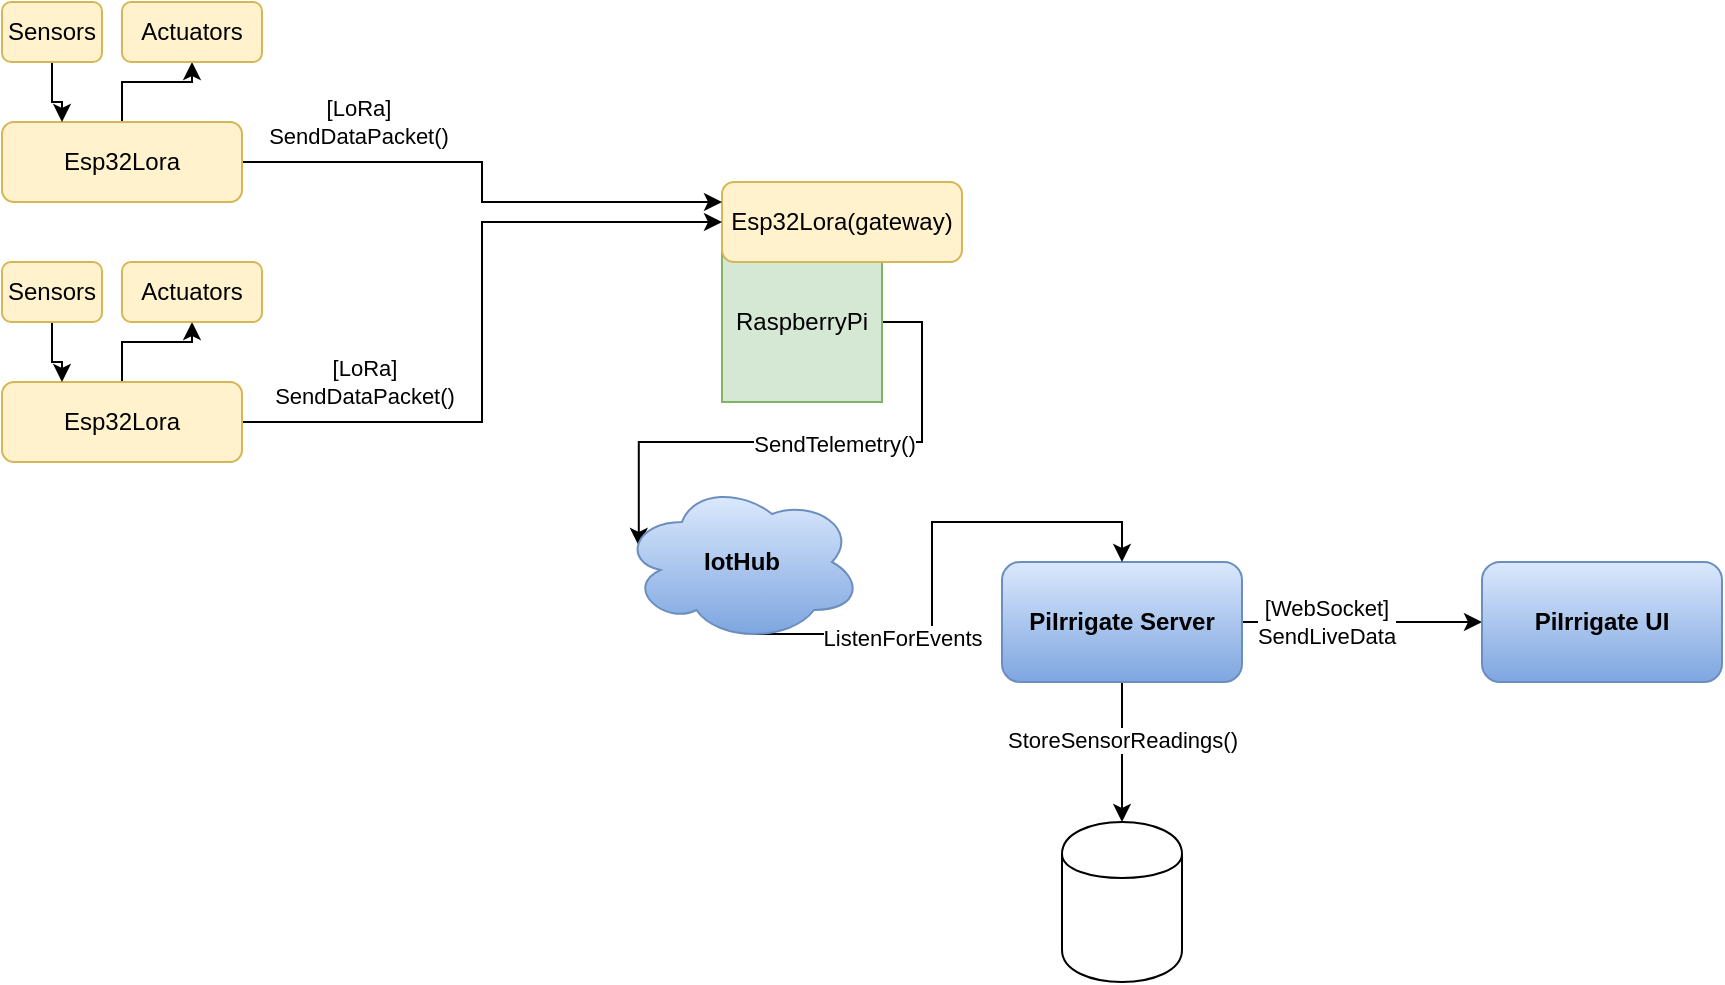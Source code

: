 <mxfile version="24.7.8" pages="3">
  <diagram name="DataPath" id="0f6XKGxedBP4Awru-HBC">
    <mxGraphModel dx="1195" dy="797" grid="1" gridSize="10" guides="1" tooltips="1" connect="1" arrows="1" fold="1" page="1" pageScale="1" pageWidth="850" pageHeight="1100" math="0" shadow="0">
      <root>
        <mxCell id="0" />
        <mxCell id="1" parent="0" />
        <mxCell id="ZpLR9I8Cv_IdCXMNjZ60-39" value="" style="edgeStyle=orthogonalEdgeStyle;rounded=0;orthogonalLoop=1;jettySize=auto;html=1;" edge="1" parent="1" source="ZpLR9I8Cv_IdCXMNjZ60-33" target="ZpLR9I8Cv_IdCXMNjZ60-38">
          <mxGeometry relative="1" as="geometry" />
        </mxCell>
        <mxCell id="ZpLR9I8Cv_IdCXMNjZ60-40" value="StoreSensorReadings()" style="edgeLabel;html=1;align=center;verticalAlign=middle;resizable=0;points=[];" vertex="1" connectable="0" parent="ZpLR9I8Cv_IdCXMNjZ60-39">
          <mxGeometry x="-0.174" relative="1" as="geometry">
            <mxPoint as="offset" />
          </mxGeometry>
        </mxCell>
        <mxCell id="ZpLR9I8Cv_IdCXMNjZ60-41" style="edgeStyle=orthogonalEdgeStyle;rounded=0;orthogonalLoop=1;jettySize=auto;html=1;exitX=1;exitY=0.5;exitDx=0;exitDy=0;entryX=0;entryY=0.5;entryDx=0;entryDy=0;" edge="1" parent="1" source="ZpLR9I8Cv_IdCXMNjZ60-33" target="ZpLR9I8Cv_IdCXMNjZ60-43">
          <mxGeometry relative="1" as="geometry">
            <mxPoint x="890" y="220" as="targetPoint" />
          </mxGeometry>
        </mxCell>
        <mxCell id="ZpLR9I8Cv_IdCXMNjZ60-44" value="[WebSocket]&lt;div&gt;SendLiveData&lt;/div&gt;" style="edgeLabel;html=1;align=center;verticalAlign=middle;resizable=0;points=[];" vertex="1" connectable="0" parent="ZpLR9I8Cv_IdCXMNjZ60-41">
          <mxGeometry x="-0.303" relative="1" as="geometry">
            <mxPoint as="offset" />
          </mxGeometry>
        </mxCell>
        <mxCell id="ZpLR9I8Cv_IdCXMNjZ60-33" value="&lt;b&gt;PiIrrigate Server&lt;/b&gt;" style="rounded=1;whiteSpace=wrap;html=1;fillColor=#dae8fc;gradientColor=#7ea6e0;strokeColor=#6c8ebf;" vertex="1" parent="1">
          <mxGeometry x="580" y="300" width="120" height="60" as="geometry" />
        </mxCell>
        <mxCell id="ZpLR9I8Cv_IdCXMNjZ60-31" style="edgeStyle=orthogonalEdgeStyle;rounded=0;orthogonalLoop=1;jettySize=auto;html=1;exitX=1;exitY=0.5;exitDx=0;exitDy=0;entryX=0.07;entryY=0.4;entryDx=0;entryDy=0;entryPerimeter=0;" edge="1" parent="1" source="ZpLR9I8Cv_IdCXMNjZ60-1" target="ZpLR9I8Cv_IdCXMNjZ60-32">
          <mxGeometry relative="1" as="geometry">
            <mxPoint x="720.0" y="160.31" as="targetPoint" />
          </mxGeometry>
        </mxCell>
        <mxCell id="ZpLR9I8Cv_IdCXMNjZ60-35" value="SendTelemetry()" style="edgeLabel;html=1;align=center;verticalAlign=middle;resizable=0;points=[];" vertex="1" connectable="0" parent="ZpLR9I8Cv_IdCXMNjZ60-31">
          <mxGeometry x="-0.089" y="1" relative="1" as="geometry">
            <mxPoint as="offset" />
          </mxGeometry>
        </mxCell>
        <mxCell id="ZpLR9I8Cv_IdCXMNjZ60-1" value="RaspberryPi" style="whiteSpace=wrap;html=1;aspect=fixed;fillColor=#d5e8d4;strokeColor=#82b366;" vertex="1" parent="1">
          <mxGeometry x="440" y="140" width="80" height="80" as="geometry" />
        </mxCell>
        <mxCell id="ZpLR9I8Cv_IdCXMNjZ60-4" value="Esp32Lora(gateway)" style="rounded=1;whiteSpace=wrap;html=1;fillColor=#fff2cc;strokeColor=#d6b656;" vertex="1" parent="1">
          <mxGeometry x="440" y="110" width="120" height="40" as="geometry" />
        </mxCell>
        <mxCell id="ZpLR9I8Cv_IdCXMNjZ60-12" value="" style="edgeStyle=orthogonalEdgeStyle;rounded=0;orthogonalLoop=1;jettySize=auto;html=1;" edge="1" parent="1" source="ZpLR9I8Cv_IdCXMNjZ60-5" target="ZpLR9I8Cv_IdCXMNjZ60-11">
          <mxGeometry relative="1" as="geometry" />
        </mxCell>
        <mxCell id="ZpLR9I8Cv_IdCXMNjZ60-29" style="edgeStyle=orthogonalEdgeStyle;rounded=0;orthogonalLoop=1;jettySize=auto;html=1;exitX=1;exitY=0.5;exitDx=0;exitDy=0;entryX=0;entryY=0.25;entryDx=0;entryDy=0;" edge="1" parent="1" source="ZpLR9I8Cv_IdCXMNjZ60-5" target="ZpLR9I8Cv_IdCXMNjZ60-4">
          <mxGeometry relative="1" as="geometry" />
        </mxCell>
        <mxCell id="ZpLR9I8Cv_IdCXMNjZ60-30" value="[LoRa]&lt;br&gt;SendDataPacket()" style="edgeLabel;html=1;align=center;verticalAlign=middle;resizable=0;points=[];" vertex="1" connectable="0" parent="ZpLR9I8Cv_IdCXMNjZ60-29">
          <mxGeometry x="-0.554" relative="1" as="geometry">
            <mxPoint y="-20" as="offset" />
          </mxGeometry>
        </mxCell>
        <mxCell id="ZpLR9I8Cv_IdCXMNjZ60-5" value="Esp32Lora" style="rounded=1;whiteSpace=wrap;html=1;fillColor=#fff2cc;strokeColor=#d6b656;" vertex="1" parent="1">
          <mxGeometry x="80" y="80" width="120" height="40" as="geometry" />
        </mxCell>
        <mxCell id="ZpLR9I8Cv_IdCXMNjZ60-21" style="edgeStyle=orthogonalEdgeStyle;rounded=0;orthogonalLoop=1;jettySize=auto;html=1;entryX=0.25;entryY=0;entryDx=0;entryDy=0;" edge="1" parent="1" source="ZpLR9I8Cv_IdCXMNjZ60-7" target="ZpLR9I8Cv_IdCXMNjZ60-5">
          <mxGeometry relative="1" as="geometry" />
        </mxCell>
        <mxCell id="ZpLR9I8Cv_IdCXMNjZ60-7" value="Sensors" style="rounded=1;whiteSpace=wrap;html=1;fillColor=#fff2cc;strokeColor=#d6b656;" vertex="1" parent="1">
          <mxGeometry x="80" y="20" width="50" height="30" as="geometry" />
        </mxCell>
        <mxCell id="ZpLR9I8Cv_IdCXMNjZ60-11" value="Actuators" style="rounded=1;whiteSpace=wrap;html=1;fillColor=#fff2cc;strokeColor=#d6b656;" vertex="1" parent="1">
          <mxGeometry x="140" y="20" width="70" height="30" as="geometry" />
        </mxCell>
        <mxCell id="ZpLR9I8Cv_IdCXMNjZ60-22" value="" style="edgeStyle=orthogonalEdgeStyle;rounded=0;orthogonalLoop=1;jettySize=auto;html=1;" edge="1" parent="1" source="ZpLR9I8Cv_IdCXMNjZ60-23" target="ZpLR9I8Cv_IdCXMNjZ60-26">
          <mxGeometry relative="1" as="geometry" />
        </mxCell>
        <mxCell id="ZpLR9I8Cv_IdCXMNjZ60-27" style="edgeStyle=orthogonalEdgeStyle;rounded=0;orthogonalLoop=1;jettySize=auto;html=1;entryX=0;entryY=0.5;entryDx=0;entryDy=0;" edge="1" parent="1" source="ZpLR9I8Cv_IdCXMNjZ60-23" target="ZpLR9I8Cv_IdCXMNjZ60-4">
          <mxGeometry relative="1" as="geometry" />
        </mxCell>
        <mxCell id="ZpLR9I8Cv_IdCXMNjZ60-28" value="[LoRa]&lt;br&gt;SendDataPacket()" style="edgeLabel;html=1;align=center;verticalAlign=middle;resizable=0;points=[];" vertex="1" connectable="0" parent="ZpLR9I8Cv_IdCXMNjZ60-27">
          <mxGeometry x="-0.416" y="1" relative="1" as="geometry">
            <mxPoint x="-39" y="-19" as="offset" />
          </mxGeometry>
        </mxCell>
        <mxCell id="ZpLR9I8Cv_IdCXMNjZ60-23" value="Esp32Lora" style="rounded=1;whiteSpace=wrap;html=1;fillColor=#fff2cc;strokeColor=#d6b656;" vertex="1" parent="1">
          <mxGeometry x="80" y="210" width="120" height="40" as="geometry" />
        </mxCell>
        <mxCell id="ZpLR9I8Cv_IdCXMNjZ60-24" style="edgeStyle=orthogonalEdgeStyle;rounded=0;orthogonalLoop=1;jettySize=auto;html=1;entryX=0.25;entryY=0;entryDx=0;entryDy=0;" edge="1" parent="1" source="ZpLR9I8Cv_IdCXMNjZ60-25" target="ZpLR9I8Cv_IdCXMNjZ60-23">
          <mxGeometry relative="1" as="geometry" />
        </mxCell>
        <mxCell id="ZpLR9I8Cv_IdCXMNjZ60-25" value="Sensors" style="rounded=1;whiteSpace=wrap;html=1;fillColor=#fff2cc;strokeColor=#d6b656;" vertex="1" parent="1">
          <mxGeometry x="80" y="150" width="50" height="30" as="geometry" />
        </mxCell>
        <mxCell id="ZpLR9I8Cv_IdCXMNjZ60-26" value="Actuators" style="rounded=1;whiteSpace=wrap;html=1;fillColor=#fff2cc;strokeColor=#d6b656;" vertex="1" parent="1">
          <mxGeometry x="140" y="150" width="70" height="30" as="geometry" />
        </mxCell>
        <mxCell id="ZpLR9I8Cv_IdCXMNjZ60-36" style="edgeStyle=orthogonalEdgeStyle;rounded=0;orthogonalLoop=1;jettySize=auto;html=1;exitX=0.55;exitY=0.95;exitDx=0;exitDy=0;exitPerimeter=0;entryX=0.5;entryY=0;entryDx=0;entryDy=0;" edge="1" parent="1" source="ZpLR9I8Cv_IdCXMNjZ60-32" target="ZpLR9I8Cv_IdCXMNjZ60-33">
          <mxGeometry relative="1" as="geometry" />
        </mxCell>
        <mxCell id="ZpLR9I8Cv_IdCXMNjZ60-37" value="ListenForEvents" style="edgeLabel;html=1;align=center;verticalAlign=middle;resizable=0;points=[];" vertex="1" connectable="0" parent="ZpLR9I8Cv_IdCXMNjZ60-36">
          <mxGeometry x="-0.431" y="-2" relative="1" as="geometry">
            <mxPoint as="offset" />
          </mxGeometry>
        </mxCell>
        <mxCell id="ZpLR9I8Cv_IdCXMNjZ60-32" value="&lt;b&gt;IotHub&lt;/b&gt;" style="ellipse;shape=cloud;whiteSpace=wrap;html=1;fillColor=#dae8fc;gradientColor=#7ea6e0;strokeColor=#6c8ebf;" vertex="1" parent="1">
          <mxGeometry x="390" y="260" width="120" height="80" as="geometry" />
        </mxCell>
        <mxCell id="ZpLR9I8Cv_IdCXMNjZ60-38" value="" style="shape=cylinder;whiteSpace=wrap;html=1;boundedLbl=1;backgroundOutline=1;" vertex="1" parent="1">
          <mxGeometry x="610" y="430" width="60" height="80" as="geometry" />
        </mxCell>
        <mxCell id="ZpLR9I8Cv_IdCXMNjZ60-43" value="&lt;b&gt;PiIrrigate UI&lt;/b&gt;" style="rounded=1;whiteSpace=wrap;html=1;fillColor=#dae8fc;gradientColor=#7ea6e0;strokeColor=#6c8ebf;" vertex="1" parent="1">
          <mxGeometry x="820" y="300" width="120" height="60" as="geometry" />
        </mxCell>
      </root>
    </mxGraphModel>
  </diagram>
  <diagram id="ODJV30kucXAU56rJYxid" name="ZoneRegistration">
    <mxGraphModel dx="989" dy="659" grid="1" gridSize="10" guides="1" tooltips="1" connect="1" arrows="1" fold="1" page="1" pageScale="1" pageWidth="850" pageHeight="1100" math="0" shadow="0">
      <root>
        <mxCell id="0" />
        <mxCell id="1" parent="0" />
        <mxCell id="Yppx4VbIuqTMkoTGxLhP-7" value="" style="rounded=0;whiteSpace=wrap;html=1;dashed=1;dashPattern=8 8;fillColor=none;" vertex="1" parent="1">
          <mxGeometry y="240" width="850" height="640" as="geometry" />
        </mxCell>
        <mxCell id="0mr86en396a7a5qwH0aQ-15" value="" style="rounded=0;whiteSpace=wrap;html=1;fillColor=none;" vertex="1" parent="1">
          <mxGeometry x="70" y="400" width="430" height="220" as="geometry" />
        </mxCell>
        <mxCell id="Yppx4VbIuqTMkoTGxLhP-4" value="" style="rounded=1;whiteSpace=wrap;html=1;dashed=1;dashPattern=8 8;gradientColor=default;fillColor=none;" vertex="1" parent="1">
          <mxGeometry x="270" y="10" width="380" height="170" as="geometry" />
        </mxCell>
        <mxCell id="C3LCdHDhXXpto2ODknK4-1" value="&lt;h1 style=&quot;margin-top: 0px;&quot;&gt;Zone&lt;/h1&gt;&lt;div&gt;a zone consists of a raspberry Pi module and the connected ESp32 boards. A zone will send data to a single IotHub Device&lt;/div&gt;" style="text;html=1;whiteSpace=wrap;overflow=hidden;rounded=0;" vertex="1" parent="1">
          <mxGeometry x="40" y="30" width="180" height="120" as="geometry" />
        </mxCell>
        <mxCell id="NFq-f6ZKMbxyrq-dp_es-2" value="RaspberryPi" style="whiteSpace=wrap;html=1;aspect=fixed;fillColor=#d5e8d4;strokeColor=#82b366;" vertex="1" parent="1">
          <mxGeometry x="550" y="60" width="80" height="80" as="geometry" />
        </mxCell>
        <mxCell id="Yppx4VbIuqTMkoTGxLhP-1" value="Esp32Lora" style="rounded=1;whiteSpace=wrap;html=1;fillColor=#fff2cc;strokeColor=#d6b656;" vertex="1" parent="1">
          <mxGeometry x="290" y="40" width="120" height="40" as="geometry" />
        </mxCell>
        <mxCell id="Yppx4VbIuqTMkoTGxLhP-2" value="Esp32Lora" style="rounded=1;whiteSpace=wrap;html=1;fillColor=#fff2cc;strokeColor=#d6b656;" vertex="1" parent="1">
          <mxGeometry x="290" y="100" width="120" height="40" as="geometry" />
        </mxCell>
        <mxCell id="Yppx4VbIuqTMkoTGxLhP-3" value="Esp32Lora" style="rounded=1;whiteSpace=wrap;html=1;fillColor=#fff2cc;strokeColor=#d6b656;" vertex="1" parent="1">
          <mxGeometry x="470" y="40" width="120" height="40" as="geometry" />
        </mxCell>
        <mxCell id="Yppx4VbIuqTMkoTGxLhP-10" value="RaspberryPi" style="rounded=0;whiteSpace=wrap;html=1;" vertex="1" parent="1">
          <mxGeometry x="60" y="280" width="120" height="40" as="geometry" />
        </mxCell>
        <mxCell id="Yppx4VbIuqTMkoTGxLhP-12" value="" style="endArrow=none;dashed=1;html=1;rounded=0;entryX=0.5;entryY=1;entryDx=0;entryDy=0;exitX=0.14;exitY=0.999;exitDx=0;exitDy=0;exitPerimeter=0;" edge="1" parent="1" source="Yppx4VbIuqTMkoTGxLhP-7" target="Yppx4VbIuqTMkoTGxLhP-10">
          <mxGeometry width="50" height="50" relative="1" as="geometry">
            <mxPoint x="120" y="570" as="sourcePoint" />
            <mxPoint x="170" y="520" as="targetPoint" />
          </mxGeometry>
        </mxCell>
        <mxCell id="k7PbLRXmUNjTYtFtvm-P-1" value="&lt;b&gt;PiIrrigate Server&lt;/b&gt;" style="rounded=1;whiteSpace=wrap;html=1;fillColor=#dae8fc;gradientColor=#7ea6e0;strokeColor=#6c8ebf;" vertex="1" parent="1">
          <mxGeometry x="380" y="260" width="120" height="60" as="geometry" />
        </mxCell>
        <mxCell id="k7PbLRXmUNjTYtFtvm-P-2" value="" style="endArrow=none;dashed=1;html=1;rounded=0;entryX=0.5;entryY=1;entryDx=0;entryDy=0;exitX=0.14;exitY=0.999;exitDx=0;exitDy=0;exitPerimeter=0;" edge="1" parent="1">
          <mxGeometry width="50" height="50" relative="1" as="geometry">
            <mxPoint x="439.5" y="880" as="sourcePoint" />
            <mxPoint x="440.5" y="321" as="targetPoint" />
          </mxGeometry>
        </mxCell>
        <mxCell id="k7PbLRXmUNjTYtFtvm-P-3" value="" style="endArrow=classic;html=1;rounded=0;" edge="1" parent="1">
          <mxGeometry width="50" height="50" relative="1" as="geometry">
            <mxPoint x="120" y="360" as="sourcePoint" />
            <mxPoint x="440" y="360" as="targetPoint" />
          </mxGeometry>
        </mxCell>
        <mxCell id="k7PbLRXmUNjTYtFtvm-P-4" value="GetIotHubConnectionString()" style="edgeLabel;html=1;align=center;verticalAlign=middle;resizable=0;points=[];" vertex="1" connectable="0" parent="k7PbLRXmUNjTYtFtvm-P-3">
          <mxGeometry x="0.495" y="-1" relative="1" as="geometry">
            <mxPoint x="-69" y="-11" as="offset" />
          </mxGeometry>
        </mxCell>
        <mxCell id="k7PbLRXmUNjTYtFtvm-P-5" value="" style="endArrow=classic;html=1;rounded=0;dashed=1;dashPattern=8 8;" edge="1" parent="1">
          <mxGeometry width="50" height="50" relative="1" as="geometry">
            <mxPoint x="440" y="380" as="sourcePoint" />
            <mxPoint x="120" y="380" as="targetPoint" />
          </mxGeometry>
        </mxCell>
        <mxCell id="k7PbLRXmUNjTYtFtvm-P-6" value="IotHubConnectionString" style="edgeLabel;html=1;align=center;verticalAlign=middle;resizable=0;points=[];" vertex="1" connectable="0" parent="k7PbLRXmUNjTYtFtvm-P-5">
          <mxGeometry x="-0.135" y="1" relative="1" as="geometry">
            <mxPoint x="-22" y="-11" as="offset" />
          </mxGeometry>
        </mxCell>
        <mxCell id="0mr86en396a7a5qwH0aQ-1" value="&lt;b&gt;PiIrrigate UI&lt;/b&gt;" style="rounded=1;whiteSpace=wrap;html=1;fillColor=#dae8fc;gradientColor=#7ea6e0;strokeColor=#6c8ebf;" vertex="1" parent="1">
          <mxGeometry x="710" y="260" width="120" height="60" as="geometry" />
        </mxCell>
        <mxCell id="0mr86en396a7a5qwH0aQ-2" value="" style="endArrow=none;dashed=1;html=1;rounded=0;entryX=0.5;entryY=1;entryDx=0;entryDy=0;exitX=0.14;exitY=0.999;exitDx=0;exitDy=0;exitPerimeter=0;" edge="1" parent="1">
          <mxGeometry width="50" height="50" relative="1" as="geometry">
            <mxPoint x="769.5" y="879" as="sourcePoint" />
            <mxPoint x="770.5" y="320" as="targetPoint" />
          </mxGeometry>
        </mxCell>
        <mxCell id="0mr86en396a7a5qwH0aQ-3" value="" style="endArrow=classic;html=1;rounded=0;" edge="1" parent="1">
          <mxGeometry width="50" height="50" relative="1" as="geometry">
            <mxPoint x="770" y="500" as="sourcePoint" />
            <mxPoint x="440" y="500" as="targetPoint" />
          </mxGeometry>
        </mxCell>
        <mxCell id="0mr86en396a7a5qwH0aQ-4" value="ActivateZone(zoneId)" style="edgeLabel;html=1;align=center;verticalAlign=middle;resizable=0;points=[];" vertex="1" connectable="0" parent="0mr86en396a7a5qwH0aQ-3">
          <mxGeometry x="0.19" y="-1" relative="1" as="geometry">
            <mxPoint x="-3" y="-9" as="offset" />
          </mxGeometry>
        </mxCell>
        <mxCell id="0mr86en396a7a5qwH0aQ-16" value="alt" style="rounded=0;whiteSpace=wrap;html=1;" vertex="1" parent="1">
          <mxGeometry x="70" y="400" width="60" height="30" as="geometry" />
        </mxCell>
        <mxCell id="0mr86en396a7a5qwH0aQ-17" value="activated == false" style="text;html=1;align=center;verticalAlign=middle;whiteSpace=wrap;rounded=0;" vertex="1" parent="1">
          <mxGeometry x="120" y="430" width="110" height="30" as="geometry" />
        </mxCell>
        <mxCell id="0mr86en396a7a5qwH0aQ-18" value="" style="endArrow=none;dashed=1;html=1;rounded=0;entryX=1.003;entryY=0.633;entryDx=0;entryDy=0;entryPerimeter=0;dashPattern=8 8;" edge="1" parent="1" target="0mr86en396a7a5qwH0aQ-15">
          <mxGeometry width="50" height="50" relative="1" as="geometry">
            <mxPoint x="70" y="540" as="sourcePoint" />
            <mxPoint x="120" y="490" as="targetPoint" />
          </mxGeometry>
        </mxCell>
        <mxCell id="0mr86en396a7a5qwH0aQ-21" value="activated == true" style="text;html=1;align=center;verticalAlign=middle;whiteSpace=wrap;rounded=0;" vertex="1" parent="1">
          <mxGeometry x="120" y="545" width="110" height="30" as="geometry" />
        </mxCell>
        <mxCell id="0mr86en396a7a5qwH0aQ-22" value="" style="endArrow=classic;html=1;rounded=0;" edge="1" parent="1">
          <mxGeometry width="50" height="50" relative="1" as="geometry">
            <mxPoint x="120" y="600" as="sourcePoint" />
            <mxPoint x="630" y="600" as="targetPoint" />
          </mxGeometry>
        </mxCell>
        <mxCell id="0mr86en396a7a5qwH0aQ-23" value="SendTelemetryData()" style="edgeLabel;html=1;align=center;verticalAlign=middle;resizable=0;points=[];" vertex="1" connectable="0" parent="0mr86en396a7a5qwH0aQ-22">
          <mxGeometry x="-0.015" y="-2" relative="1" as="geometry">
            <mxPoint x="7" y="-12" as="offset" />
          </mxGeometry>
        </mxCell>
        <mxCell id="esrlOxHoTttiGb2GBbms-1" value="&lt;b&gt;IotHub&lt;/b&gt;" style="ellipse;shape=cloud;whiteSpace=wrap;html=1;fillColor=#dae8fc;gradientColor=#7ea6e0;strokeColor=#6c8ebf;" vertex="1" parent="1">
          <mxGeometry x="560" y="240" width="120" height="80" as="geometry" />
        </mxCell>
        <mxCell id="esrlOxHoTttiGb2GBbms-2" value="" style="endArrow=none;dashed=1;html=1;rounded=0;entryX=0.581;entryY=0.95;entryDx=0;entryDy=0;entryPerimeter=0;exitX=0.741;exitY=0.984;exitDx=0;exitDy=0;exitPerimeter=0;" edge="1" parent="1" target="esrlOxHoTttiGb2GBbms-1">
          <mxGeometry width="50" height="50" relative="1" as="geometry">
            <mxPoint x="633.85" y="873.76" as="sourcePoint" />
            <mxPoint x="630.0" y="320" as="targetPoint" />
          </mxGeometry>
        </mxCell>
        <mxCell id="esrlOxHoTttiGb2GBbms-3" value="" style="endArrow=classic;html=1;rounded=0;" edge="1" parent="1">
          <mxGeometry width="50" height="50" relative="1" as="geometry">
            <mxPoint x="440" y="370" as="sourcePoint" />
            <mxPoint x="630" y="370" as="targetPoint" />
          </mxGeometry>
        </mxCell>
        <mxCell id="esrlOxHoTttiGb2GBbms-4" value="CreateIotHubDevice()" style="edgeLabel;html=1;align=center;verticalAlign=middle;resizable=0;points=[];" vertex="1" connectable="0" parent="esrlOxHoTttiGb2GBbms-3">
          <mxGeometry x="-0.146" y="1" relative="1" as="geometry">
            <mxPoint x="9" y="-9" as="offset" />
          </mxGeometry>
        </mxCell>
        <mxCell id="esrlOxHoTttiGb2GBbms-5" value="" style="endArrow=classic;html=1;rounded=0;" edge="1" parent="1">
          <mxGeometry width="50" height="50" relative="1" as="geometry">
            <mxPoint x="630" y="640" as="sourcePoint" />
            <mxPoint x="440" y="640" as="targetPoint" />
          </mxGeometry>
        </mxCell>
        <mxCell id="esrlOxHoTttiGb2GBbms-6" value="TelemetryData()" style="edgeLabel;html=1;align=center;verticalAlign=middle;resizable=0;points=[];" vertex="1" connectable="0" parent="esrlOxHoTttiGb2GBbms-5">
          <mxGeometry x="-0.211" relative="1" as="geometry">
            <mxPoint x="-15" y="-10" as="offset" />
          </mxGeometry>
        </mxCell>
        <mxCell id="esrlOxHoTttiGb2GBbms-7" value="" style="endArrow=classic;html=1;rounded=0;" edge="1" parent="1">
          <mxGeometry width="50" height="50" relative="1" as="geometry">
            <mxPoint x="440" y="680" as="sourcePoint" />
            <mxPoint x="770" y="680" as="targetPoint" />
          </mxGeometry>
        </mxCell>
        <mxCell id="esrlOxHoTttiGb2GBbms-8" value="SendLiveData()" style="edgeLabel;html=1;align=center;verticalAlign=middle;resizable=0;points=[];" vertex="1" connectable="0" parent="esrlOxHoTttiGb2GBbms-7">
          <mxGeometry x="-0.103" y="-1" relative="1" as="geometry">
            <mxPoint x="-8" as="offset" />
          </mxGeometry>
        </mxCell>
        <mxCell id="esrlOxHoTttiGb2GBbms-10" value="" style="endArrow=classic;html=1;rounded=0;" edge="1" parent="1">
          <mxGeometry width="50" height="50" relative="1" as="geometry">
            <mxPoint x="440" y="710" as="sourcePoint" />
            <mxPoint x="440" y="760" as="targetPoint" />
            <Array as="points">
              <mxPoint x="480" y="710" />
              <mxPoint x="480" y="760" />
            </Array>
          </mxGeometry>
        </mxCell>
        <mxCell id="esrlOxHoTttiGb2GBbms-11" value="StoreData()" style="edgeLabel;html=1;align=center;verticalAlign=middle;resizable=0;points=[];" vertex="1" connectable="0" parent="esrlOxHoTttiGb2GBbms-10">
          <mxGeometry x="-0.103" y="1" relative="1" as="geometry">
            <mxPoint as="offset" />
          </mxGeometry>
        </mxCell>
        <mxCell id="esrlOxHoTttiGb2GBbms-12" value="" style="endArrow=classic;html=1;rounded=0;" edge="1" parent="1">
          <mxGeometry width="50" height="50" relative="1" as="geometry">
            <mxPoint x="440" y="510" as="sourcePoint" />
            <mxPoint x="120" y="510" as="targetPoint" />
          </mxGeometry>
        </mxCell>
        <mxCell id="esrlOxHoTttiGb2GBbms-13" value="ActivateZone()" style="edgeLabel;html=1;align=center;verticalAlign=middle;resizable=0;points=[];" vertex="1" connectable="0" parent="esrlOxHoTttiGb2GBbms-12">
          <mxGeometry x="0.19" y="-1" relative="1" as="geometry">
            <mxPoint x="-3" y="-9" as="offset" />
          </mxGeometry>
        </mxCell>
      </root>
    </mxGraphModel>
  </diagram>
  <diagram id="BrovnnibSbRVVev7NLXc" name="DeviceRegistration">
    <mxGraphModel dx="1434" dy="956" grid="1" gridSize="10" guides="1" tooltips="1" connect="1" arrows="1" fold="1" page="1" pageScale="1" pageWidth="850" pageHeight="1100" math="0" shadow="0">
      <root>
        <mxCell id="0" />
        <mxCell id="1" parent="0" />
        <mxCell id="uAV0UsY1QxU9dqUL71s9-1" value="&lt;h1 style=&quot;margin-top: 0px;&quot;&gt;Device&lt;/h1&gt;&lt;div&gt;A device consists of an ESP32Lora board, sensors, and actuators&lt;/div&gt;" style="text;html=1;whiteSpace=wrap;overflow=hidden;rounded=0;" vertex="1" parent="1">
          <mxGeometry x="40" y="20" width="180" height="120" as="geometry" />
        </mxCell>
        <mxCell id="uAV0UsY1QxU9dqUL71s9-2" value="" style="rounded=1;whiteSpace=wrap;html=1;fillColor=none;dashed=1;dashPattern=8 8;" vertex="1" parent="1">
          <mxGeometry x="240" y="20" width="160" height="150" as="geometry" />
        </mxCell>
        <mxCell id="_IwNBhtUp6mKXBOl_yol-1" value="" style="edgeStyle=orthogonalEdgeStyle;rounded=0;orthogonalLoop=1;jettySize=auto;html=1;" edge="1" parent="1" source="_IwNBhtUp6mKXBOl_yol-2" target="_IwNBhtUp6mKXBOl_yol-5">
          <mxGeometry relative="1" as="geometry" />
        </mxCell>
        <mxCell id="_IwNBhtUp6mKXBOl_yol-2" value="Esp32Lora" style="rounded=1;whiteSpace=wrap;html=1;fillColor=#fff2cc;strokeColor=#d6b656;" vertex="1" parent="1">
          <mxGeometry x="260" y="100" width="120" height="40" as="geometry" />
        </mxCell>
        <mxCell id="_IwNBhtUp6mKXBOl_yol-3" style="edgeStyle=orthogonalEdgeStyle;rounded=0;orthogonalLoop=1;jettySize=auto;html=1;entryX=0.25;entryY=0;entryDx=0;entryDy=0;" edge="1" parent="1" source="_IwNBhtUp6mKXBOl_yol-4" target="_IwNBhtUp6mKXBOl_yol-2">
          <mxGeometry relative="1" as="geometry" />
        </mxCell>
        <mxCell id="_IwNBhtUp6mKXBOl_yol-4" value="Sensors" style="rounded=1;whiteSpace=wrap;html=1;fillColor=#fff2cc;strokeColor=#d6b656;" vertex="1" parent="1">
          <mxGeometry x="260" y="40" width="50" height="30" as="geometry" />
        </mxCell>
        <mxCell id="_IwNBhtUp6mKXBOl_yol-5" value="Actuators" style="rounded=1;whiteSpace=wrap;html=1;fillColor=#fff2cc;strokeColor=#d6b656;" vertex="1" parent="1">
          <mxGeometry x="320" y="40" width="70" height="30" as="geometry" />
        </mxCell>
        <mxCell id="u-mqiQwZ6ICNWzAMGPgg-15" style="edgeStyle=orthogonalEdgeStyle;rounded=0;orthogonalLoop=1;jettySize=auto;html=1;exitX=1;exitY=0.5;exitDx=0;exitDy=0;" edge="1" parent="1" source="_IwNBhtUp6mKXBOl_yol-6" target="u-mqiQwZ6ICNWzAMGPgg-6">
          <mxGeometry relative="1" as="geometry">
            <Array as="points">
              <mxPoint x="260" y="450" />
              <mxPoint x="360" y="450" />
              <mxPoint x="360" y="315" />
            </Array>
          </mxGeometry>
        </mxCell>
        <mxCell id="u-mqiQwZ6ICNWzAMGPgg-16" style="edgeStyle=orthogonalEdgeStyle;rounded=0;orthogonalLoop=1;jettySize=auto;html=1;exitX=1;exitY=0.5;exitDx=0;exitDy=0;entryX=0;entryY=0.5;entryDx=0;entryDy=0;" edge="1" parent="1" source="_IwNBhtUp6mKXBOl_yol-6" target="u-mqiQwZ6ICNWzAMGPgg-10">
          <mxGeometry relative="1" as="geometry">
            <Array as="points">
              <mxPoint x="260" y="450" />
              <mxPoint x="360" y="450" />
              <mxPoint x="360" y="515" />
            </Array>
          </mxGeometry>
        </mxCell>
        <mxCell id="u-mqiQwZ6ICNWzAMGPgg-17" value="&lt;div&gt;[broadcast]&lt;/div&gt;JoinRequest" style="edgeLabel;html=1;align=center;verticalAlign=middle;resizable=0;points=[];" vertex="1" connectable="0" parent="u-mqiQwZ6ICNWzAMGPgg-16">
          <mxGeometry x="-0.675" y="-1" relative="1" as="geometry">
            <mxPoint y="-21" as="offset" />
          </mxGeometry>
        </mxCell>
        <mxCell id="_IwNBhtUp6mKXBOl_yol-6" value="Esp32Lora" style="rounded=1;whiteSpace=wrap;html=1;fillColor=#fff2cc;strokeColor=#d6b656;" vertex="1" parent="1">
          <mxGeometry x="20" y="430" width="120" height="40" as="geometry" />
        </mxCell>
        <mxCell id="u-mqiQwZ6ICNWzAMGPgg-1" value="RaspberryPi" style="whiteSpace=wrap;html=1;aspect=fixed;fillColor=#d5e8d4;strokeColor=#82b366;" vertex="1" parent="1">
          <mxGeometry x="640" y="280" width="80" height="80" as="geometry" />
        </mxCell>
        <mxCell id="u-mqiQwZ6ICNWzAMGPgg-3" value="Esp32Lora&lt;div&gt;(gateway)&lt;/div&gt;" style="rounded=1;whiteSpace=wrap;html=1;fillColor=#fff2cc;strokeColor=#d6b656;" vertex="1" parent="1">
          <mxGeometry x="550" y="330" width="120" height="40" as="geometry" />
        </mxCell>
        <mxCell id="u-mqiQwZ6ICNWzAMGPgg-6" value="" style="rounded=1;whiteSpace=wrap;html=1;fillColor=none;dashed=1;dashPattern=8 8;" vertex="1" parent="1">
          <mxGeometry x="530" y="240" width="230" height="150" as="geometry" />
        </mxCell>
        <mxCell id="u-mqiQwZ6ICNWzAMGPgg-7" value="&lt;b&gt;Zone1&lt;/b&gt;" style="text;html=1;align=center;verticalAlign=middle;whiteSpace=wrap;rounded=0;" vertex="1" parent="1">
          <mxGeometry x="550" y="240" width="60" height="30" as="geometry" />
        </mxCell>
        <mxCell id="u-mqiQwZ6ICNWzAMGPgg-8" value="RaspberryPi" style="whiteSpace=wrap;html=1;aspect=fixed;fillColor=#d5e8d4;strokeColor=#82b366;" vertex="1" parent="1">
          <mxGeometry x="630" y="480" width="80" height="80" as="geometry" />
        </mxCell>
        <mxCell id="u-mqiQwZ6ICNWzAMGPgg-9" value="Esp32Lora&lt;div&gt;(gateway)&lt;/div&gt;" style="rounded=1;whiteSpace=wrap;html=1;fillColor=#fff2cc;strokeColor=#d6b656;" vertex="1" parent="1">
          <mxGeometry x="540" y="530" width="120" height="40" as="geometry" />
        </mxCell>
        <mxCell id="u-mqiQwZ6ICNWzAMGPgg-10" value="" style="rounded=1;whiteSpace=wrap;html=1;fillColor=none;dashed=1;dashPattern=8 8;" vertex="1" parent="1">
          <mxGeometry x="520" y="440" width="230" height="150" as="geometry" />
        </mxCell>
        <mxCell id="u-mqiQwZ6ICNWzAMGPgg-11" value="&lt;b&gt;Zone2&lt;/b&gt;" style="text;html=1;align=center;verticalAlign=middle;whiteSpace=wrap;rounded=0;" vertex="1" parent="1">
          <mxGeometry x="540" y="440" width="60" height="30" as="geometry" />
        </mxCell>
        <mxCell id="u-mqiQwZ6ICNWzAMGPgg-14" value="" style="endArrow=none;dashed=1;html=1;rounded=0;" edge="1" parent="1">
          <mxGeometry width="50" height="50" relative="1" as="geometry">
            <mxPoint y="600" as="sourcePoint" />
            <mxPoint x="840" y="600" as="targetPoint" />
          </mxGeometry>
        </mxCell>
        <mxCell id="u-mqiQwZ6ICNWzAMGPgg-21" value="Esp32Lora" style="rounded=1;whiteSpace=wrap;html=1;fillColor=#fff2cc;strokeColor=#d6b656;" vertex="1" parent="1">
          <mxGeometry x="20" y="840" width="120" height="40" as="geometry" />
        </mxCell>
        <mxCell id="u-mqiQwZ6ICNWzAMGPgg-22" value="RaspberryPi" style="whiteSpace=wrap;html=1;aspect=fixed;fillColor=#d5e8d4;strokeColor=#82b366;" vertex="1" parent="1">
          <mxGeometry x="630" y="650" width="80" height="80" as="geometry" />
        </mxCell>
        <mxCell id="u-mqiQwZ6ICNWzAMGPgg-23" value="Esp32Lora&lt;div&gt;(gateway)&lt;/div&gt;" style="rounded=1;whiteSpace=wrap;html=1;fillColor=#fff2cc;strokeColor=#d6b656;" vertex="1" parent="1">
          <mxGeometry x="540" y="700" width="120" height="40" as="geometry" />
        </mxCell>
        <mxCell id="u-mqiQwZ6ICNWzAMGPgg-35" style="edgeStyle=orthogonalEdgeStyle;rounded=0;orthogonalLoop=1;jettySize=auto;html=1;entryX=0.5;entryY=0;entryDx=0;entryDy=0;" edge="1" parent="1" source="u-mqiQwZ6ICNWzAMGPgg-24" target="u-mqiQwZ6ICNWzAMGPgg-34">
          <mxGeometry relative="1" as="geometry" />
        </mxCell>
        <mxCell id="u-mqiQwZ6ICNWzAMGPgg-37" value="Reply(Zone1)" style="edgeLabel;html=1;align=center;verticalAlign=middle;resizable=0;points=[];" vertex="1" connectable="0" parent="u-mqiQwZ6ICNWzAMGPgg-35">
          <mxGeometry x="-0.143" y="4" relative="1" as="geometry">
            <mxPoint x="-5" y="-19" as="offset" />
          </mxGeometry>
        </mxCell>
        <mxCell id="u-mqiQwZ6ICNWzAMGPgg-24" value="" style="rounded=1;whiteSpace=wrap;html=1;fillColor=none;dashed=1;dashPattern=8 8;" vertex="1" parent="1">
          <mxGeometry x="520" y="610" width="230" height="150" as="geometry" />
        </mxCell>
        <mxCell id="u-mqiQwZ6ICNWzAMGPgg-25" value="&lt;b&gt;Zone1&lt;/b&gt;" style="text;html=1;align=center;verticalAlign=middle;whiteSpace=wrap;rounded=0;" vertex="1" parent="1">
          <mxGeometry x="540" y="610" width="60" height="30" as="geometry" />
        </mxCell>
        <mxCell id="u-mqiQwZ6ICNWzAMGPgg-26" value="RaspberryPi" style="whiteSpace=wrap;html=1;aspect=fixed;fillColor=#d5e8d4;strokeColor=#82b366;" vertex="1" parent="1">
          <mxGeometry x="620" y="850" width="80" height="80" as="geometry" />
        </mxCell>
        <mxCell id="u-mqiQwZ6ICNWzAMGPgg-27" value="Esp32Lora&lt;div&gt;(gateway)&lt;/div&gt;" style="rounded=1;whiteSpace=wrap;html=1;fillColor=#fff2cc;strokeColor=#d6b656;" vertex="1" parent="1">
          <mxGeometry x="530" y="900" width="120" height="40" as="geometry" />
        </mxCell>
        <mxCell id="u-mqiQwZ6ICNWzAMGPgg-36" style="edgeStyle=orthogonalEdgeStyle;rounded=0;orthogonalLoop=1;jettySize=auto;html=1;entryX=0.5;entryY=1;entryDx=0;entryDy=0;" edge="1" parent="1" source="u-mqiQwZ6ICNWzAMGPgg-28" target="u-mqiQwZ6ICNWzAMGPgg-34">
          <mxGeometry relative="1" as="geometry" />
        </mxCell>
        <mxCell id="u-mqiQwZ6ICNWzAMGPgg-28" value="" style="rounded=1;whiteSpace=wrap;html=1;fillColor=none;dashed=1;dashPattern=8 8;" vertex="1" parent="1">
          <mxGeometry x="510" y="810" width="230" height="150" as="geometry" />
        </mxCell>
        <mxCell id="u-mqiQwZ6ICNWzAMGPgg-29" value="&lt;b&gt;Zone2&lt;/b&gt;" style="text;html=1;align=center;verticalAlign=middle;whiteSpace=wrap;rounded=0;" vertex="1" parent="1">
          <mxGeometry x="530" y="810" width="60" height="30" as="geometry" />
        </mxCell>
        <mxCell id="u-mqiQwZ6ICNWzAMGPgg-30" value="" style="endArrow=none;dashed=1;html=1;rounded=0;" edge="1" parent="1">
          <mxGeometry width="50" height="50" relative="1" as="geometry">
            <mxPoint y="1000" as="sourcePoint" />
            <mxPoint x="840" y="1000" as="targetPoint" />
          </mxGeometry>
        </mxCell>
        <mxCell id="u-mqiQwZ6ICNWzAMGPgg-34" value="RSSI(Zone1) &amp;gt; RSSI(Zone2)" style="rhombus;whiteSpace=wrap;html=1;" vertex="1" parent="1">
          <mxGeometry x="140" y="780" width="200" height="160" as="geometry" />
        </mxCell>
        <mxCell id="u-mqiQwZ6ICNWzAMGPgg-38" value="reply(Zone2)" style="edgeLabel;html=1;align=center;verticalAlign=middle;resizable=0;points=[];" vertex="1" connectable="0" parent="1">
          <mxGeometry x="340" y="950.0" as="geometry" />
        </mxCell>
        <mxCell id="u-mqiQwZ6ICNWzAMGPgg-40" style="edgeStyle=orthogonalEdgeStyle;rounded=0;orthogonalLoop=1;jettySize=auto;html=1;exitX=1;exitY=0.5;exitDx=0;exitDy=0;entryX=0;entryY=0.667;entryDx=0;entryDy=0;entryPerimeter=0;" edge="1" parent="1" source="u-mqiQwZ6ICNWzAMGPgg-34" target="u-mqiQwZ6ICNWzAMGPgg-24">
          <mxGeometry relative="1" as="geometry" />
        </mxCell>
        <mxCell id="u-mqiQwZ6ICNWzAMGPgg-41" value="Accept(Zone1" style="text;html=1;align=center;verticalAlign=middle;resizable=0;points=[];autosize=1;strokeColor=none;fillColor=none;" vertex="1" parent="1">
          <mxGeometry x="330" y="830" width="100" height="30" as="geometry" />
        </mxCell>
      </root>
    </mxGraphModel>
  </diagram>
</mxfile>
